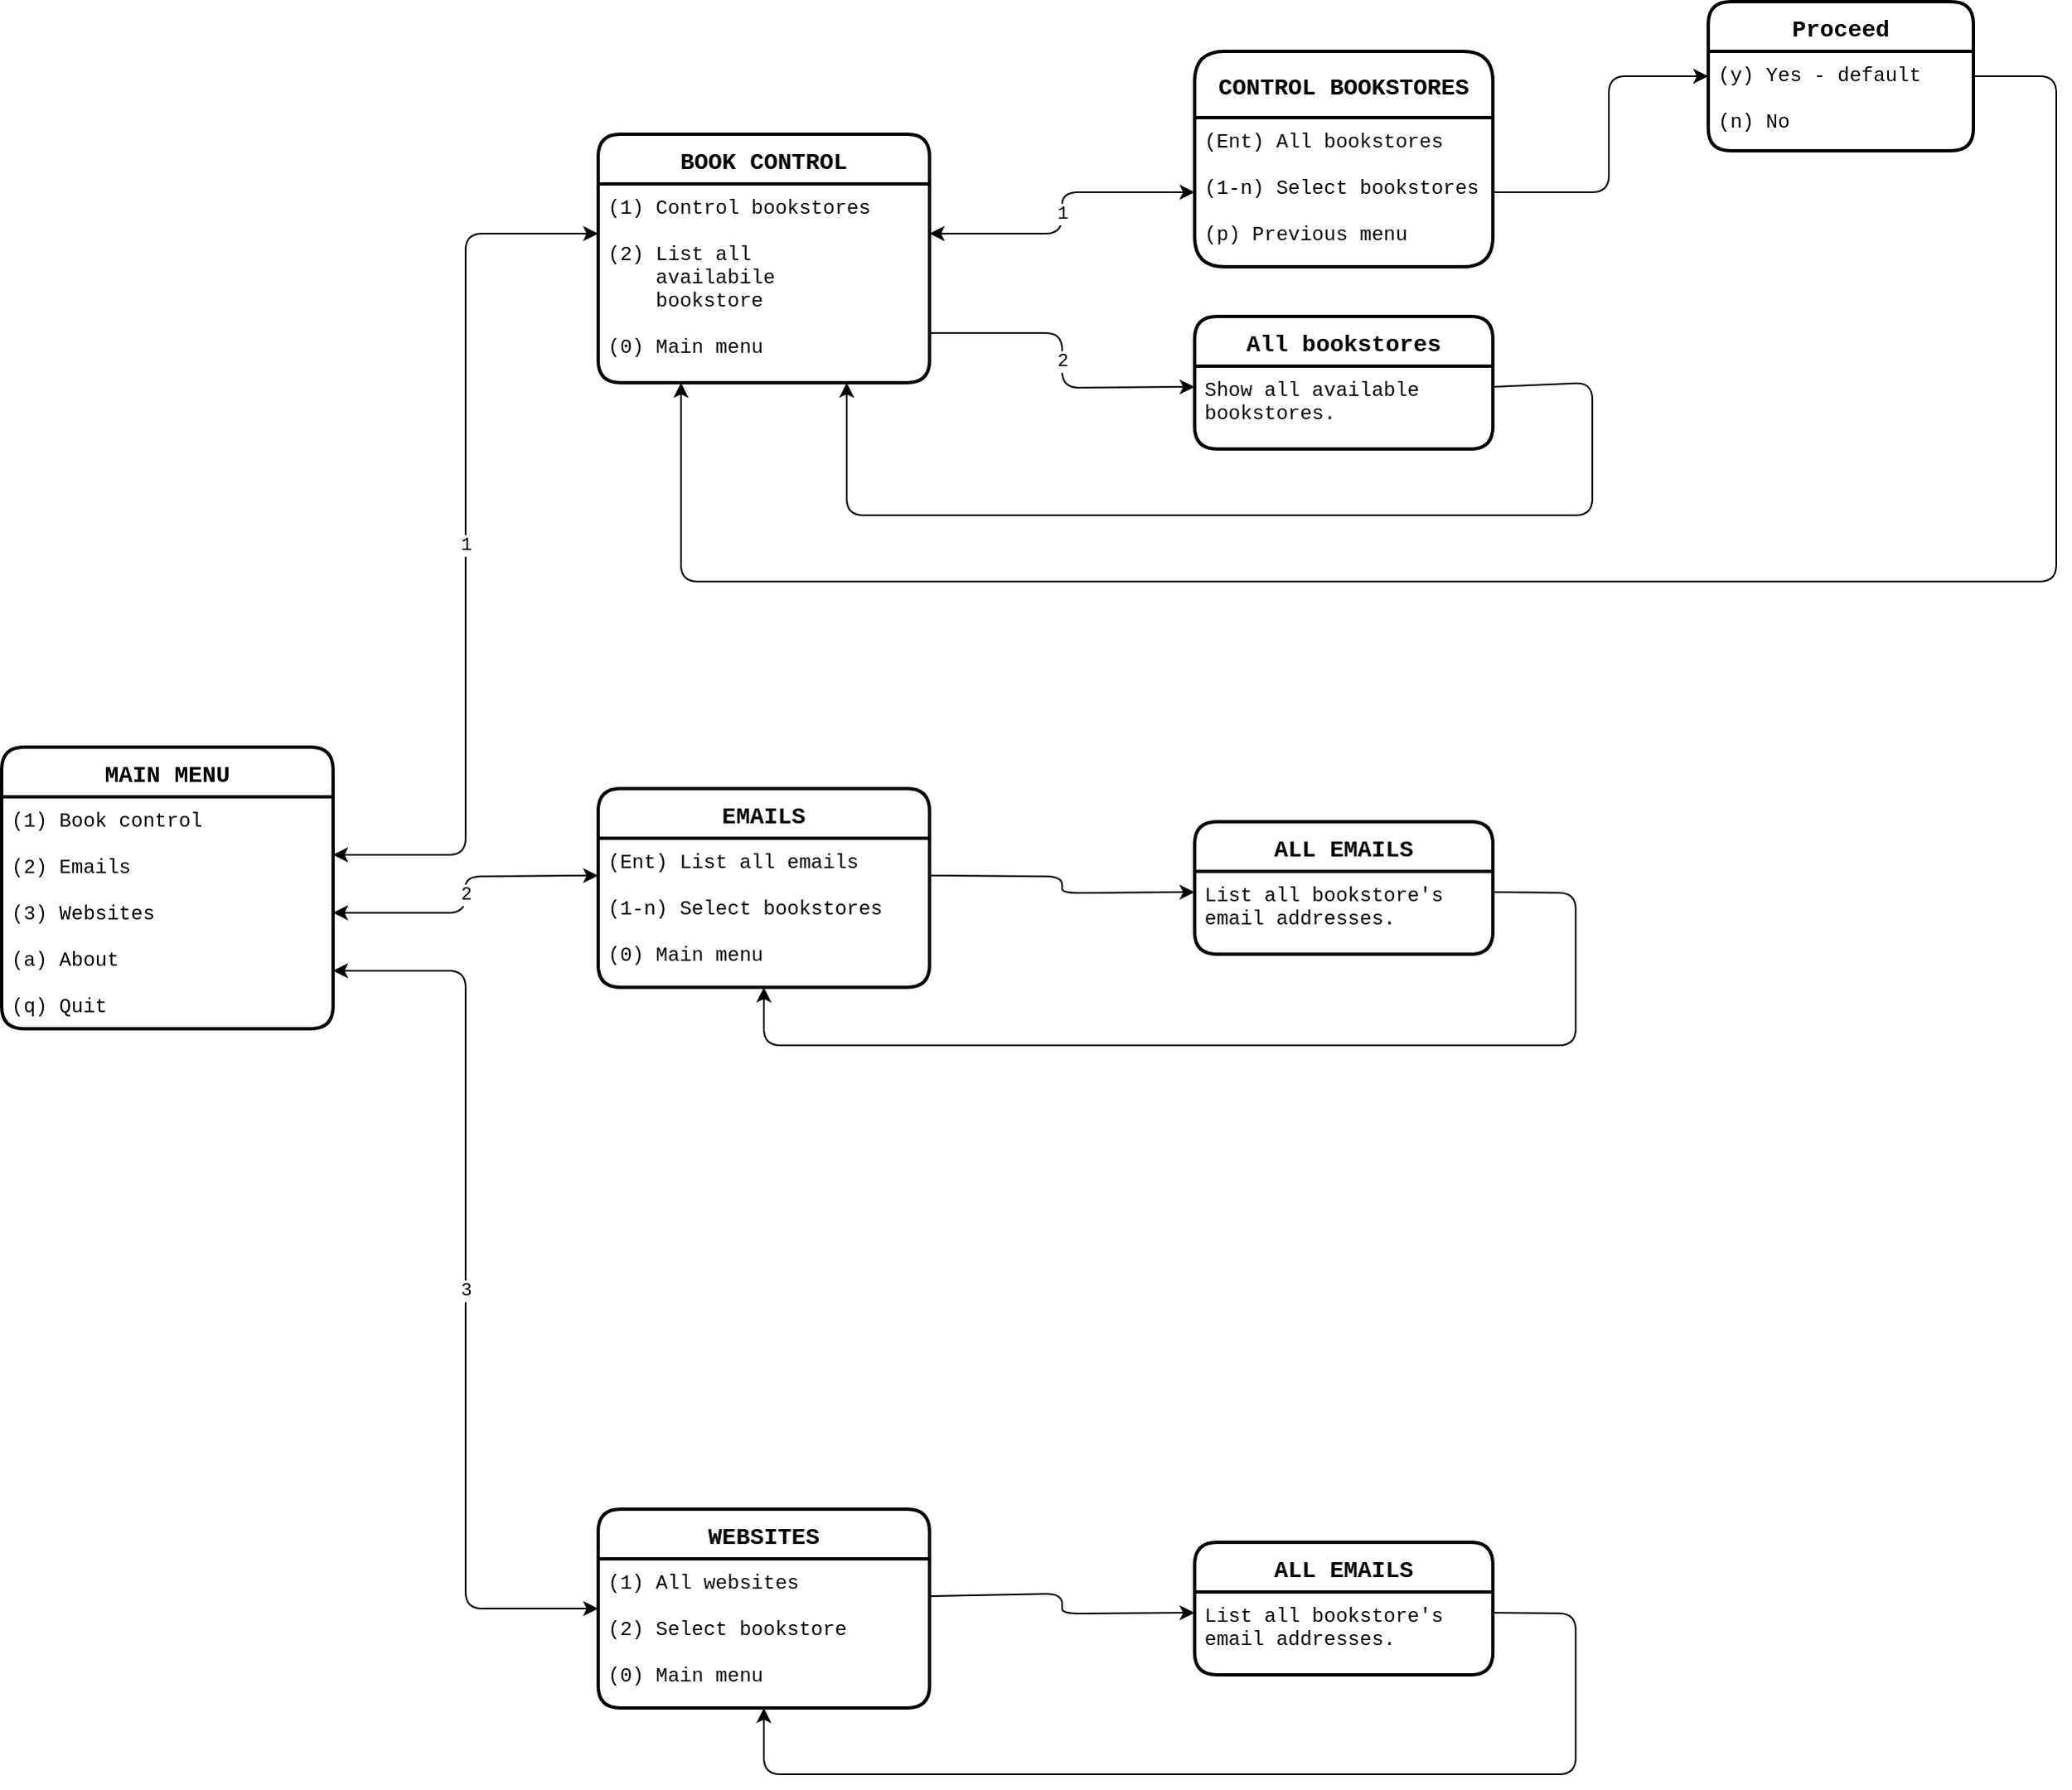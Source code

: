 <mxfile version="13.7.9" type="device"><diagram id="tbAZTD89gCoS6M2DAo-D" name="Page-1"><mxGraphModel dx="1394" dy="822" grid="1" gridSize="10" guides="1" tooltips="1" connect="1" arrows="1" fold="1" page="1" pageScale="1" pageWidth="2336" pageHeight="1654" math="0" shadow="0"><root><mxCell id="0"/><mxCell id="1" parent="0"/><mxCell id="nViecjyoPrWK80gx9pMB-32" value="WEBSITES" style="swimlane;childLayout=stackLayout;horizontal=1;startSize=30;horizontalStack=0;rounded=1;fontSize=14;fontStyle=1;strokeWidth=2;resizeParent=0;resizeLast=1;shadow=0;dashed=0;align=center;glass=0;labelBackgroundColor=#ffffff;fontFamily=Courier New;" parent="1" vertex="1"><mxGeometry x="440" y="1120" width="200" height="120" as="geometry"/></mxCell><mxCell id="nViecjyoPrWK80gx9pMB-33" value="(1) All websites &#10;&#10;(2) Select bookstore&#10;&#10;(0) Main menu" style="align=left;strokeColor=none;fillColor=none;spacingLeft=4;fontSize=12;verticalAlign=top;resizable=0;rotatable=0;part=1;fontFamily=Courier New;" parent="nViecjyoPrWK80gx9pMB-32" vertex="1"><mxGeometry y="30" width="200" height="90" as="geometry"/></mxCell><mxCell id="nViecjyoPrWK80gx9pMB-34" value="MAIN MENU" style="swimlane;childLayout=stackLayout;horizontal=1;startSize=30;horizontalStack=0;rounded=1;fontSize=14;fontStyle=1;strokeWidth=2;resizeParent=0;resizeLast=1;shadow=0;dashed=0;align=center;glass=0;labelBackgroundColor=#FFFFFF;fontFamily=Courier New;" parent="1" vertex="1"><mxGeometry x="80" y="660" width="200" height="170" as="geometry"><mxRectangle x="80" y="660" width="120" height="30" as="alternateBounds"/></mxGeometry></mxCell><mxCell id="nViecjyoPrWK80gx9pMB-35" value="(1) Book control&#10;&#10;(2) Emails&#10;&#10;(3) Websites&#10;&#10;(a) About&#10;&#10;(q) Quit" style="align=left;strokeColor=none;fillColor=none;spacingLeft=4;fontSize=12;verticalAlign=top;resizable=0;rotatable=0;part=1;fontFamily=Courier New;labelBackgroundColor=none;" parent="nViecjyoPrWK80gx9pMB-34" vertex="1"><mxGeometry y="30" width="200" height="140" as="geometry"/></mxCell><mxCell id="nViecjyoPrWK80gx9pMB-36" value="EMAILS" style="swimlane;childLayout=stackLayout;horizontal=1;startSize=30;horizontalStack=0;rounded=1;fontSize=14;fontStyle=1;strokeWidth=2;resizeParent=0;resizeLast=1;shadow=0;dashed=0;align=center;glass=0;labelBackgroundColor=#ffffff;fontFamily=Courier New;" parent="1" vertex="1"><mxGeometry x="440" y="685" width="200" height="120" as="geometry"><mxRectangle x="440" y="670" width="80" height="30" as="alternateBounds"/></mxGeometry></mxCell><mxCell id="nViecjyoPrWK80gx9pMB-37" value="(Ent) List all emails&#10;&#10;(1-n) Select bookstores&#10;&#10;(0) Main menu" style="align=left;strokeColor=none;fillColor=none;spacingLeft=4;fontSize=12;verticalAlign=top;resizable=0;rotatable=0;part=1;fontFamily=Courier New;" parent="nViecjyoPrWK80gx9pMB-36" vertex="1"><mxGeometry y="30" width="200" height="90" as="geometry"/></mxCell><mxCell id="nViecjyoPrWK80gx9pMB-43" value="BOOK CONTROL" style="swimlane;childLayout=stackLayout;horizontal=1;startSize=30;horizontalStack=0;rounded=1;fontSize=14;fontStyle=1;strokeWidth=2;resizeParent=0;resizeLast=1;shadow=0;dashed=0;align=center;glass=0;labelBackgroundColor=#ffffff;fontFamily=Courier New;" parent="1" vertex="1"><mxGeometry x="440" y="290" width="200" height="150" as="geometry"><mxRectangle x="440" y="280" width="140" height="30" as="alternateBounds"/></mxGeometry></mxCell><mxCell id="nViecjyoPrWK80gx9pMB-44" value="(1) Control bookstores&#10;&#10;(2) List all &#10;    availabile &#10;    bookstore&#10;&#10;(0) Main menu" style="align=left;strokeColor=none;fillColor=none;spacingLeft=4;fontSize=12;verticalAlign=top;resizable=0;rotatable=0;part=1;fontFamily=Courier New;" parent="nViecjyoPrWK80gx9pMB-43" vertex="1"><mxGeometry y="30" width="200" height="120" as="geometry"/></mxCell><mxCell id="nViecjyoPrWK80gx9pMB-49" value="1" style="endArrow=classic;startArrow=classic;html=1;fontFamily=Courier New;exitX=1;exitY=0.25;exitDx=0;exitDy=0;entryX=0;entryY=0.25;entryDx=0;entryDy=0;" parent="1" source="nViecjyoPrWK80gx9pMB-35" target="nViecjyoPrWK80gx9pMB-44" edge="1"><mxGeometry width="50" height="50" relative="1" as="geometry"><mxPoint x="560" y="860" as="sourcePoint"/><mxPoint x="610" y="810" as="targetPoint"/><Array as="points"><mxPoint x="360" y="725"/><mxPoint x="360" y="350"/></Array></mxGeometry></mxCell><mxCell id="nViecjyoPrWK80gx9pMB-50" value="2" style="endArrow=classic;startArrow=classic;html=1;fontFamily=Courier New;exitX=1;exitY=0.5;exitDx=0;exitDy=0;entryX=0;entryY=0.25;entryDx=0;entryDy=0;" parent="1" source="nViecjyoPrWK80gx9pMB-35" target="nViecjyoPrWK80gx9pMB-37" edge="1"><mxGeometry width="50" height="50" relative="1" as="geometry"><mxPoint x="690" y="900" as="sourcePoint"/><mxPoint x="740" y="850" as="targetPoint"/><Array as="points"><mxPoint x="360" y="760"/><mxPoint x="360" y="738"/></Array></mxGeometry></mxCell><mxCell id="nViecjyoPrWK80gx9pMB-51" value="3" style="endArrow=classic;startArrow=classic;html=1;fontFamily=Courier New;exitX=1;exitY=0.75;exitDx=0;exitDy=0;entryX=0;entryY=0.5;entryDx=0;entryDy=0;" parent="1" source="nViecjyoPrWK80gx9pMB-35" target="nViecjyoPrWK80gx9pMB-32" edge="1"><mxGeometry width="50" height="50" relative="1" as="geometry"><mxPoint x="440" y="860" as="sourcePoint"/><mxPoint x="490" y="810" as="targetPoint"/><Array as="points"><mxPoint x="360" y="795"/><mxPoint x="360" y="1180"/></Array></mxGeometry></mxCell><mxCell id="nViecjyoPrWK80gx9pMB-53" value="Proceed" style="swimlane;childLayout=stackLayout;horizontal=1;startSize=30;horizontalStack=0;rounded=1;fontSize=14;fontStyle=1;strokeWidth=2;resizeParent=0;resizeLast=1;shadow=0;dashed=0;align=center;glass=0;labelBackgroundColor=#ffffff;fontFamily=Courier New;" parent="1" vertex="1"><mxGeometry x="1110" y="210" width="160" height="90" as="geometry"/></mxCell><mxCell id="nViecjyoPrWK80gx9pMB-54" value="(y) Yes - default&#10;&#10;(n) No" style="align=left;strokeColor=none;fillColor=none;spacingLeft=4;fontSize=12;verticalAlign=top;resizable=0;rotatable=0;part=1;fontFamily=Courier New;" parent="nViecjyoPrWK80gx9pMB-53" vertex="1"><mxGeometry y="30" width="160" height="60" as="geometry"/></mxCell><mxCell id="nViecjyoPrWK80gx9pMB-56" value="CONTROL BOOKSTORES" style="swimlane;childLayout=stackLayout;horizontal=1;startSize=40;horizontalStack=0;rounded=1;fontSize=14;fontStyle=1;strokeWidth=2;resizeParent=0;resizeLast=1;shadow=0;dashed=0;align=center;glass=0;labelBackgroundColor=#ffffff;fontFamily=Courier New;" parent="1" vertex="1"><mxGeometry x="800" y="240" width="180" height="130" as="geometry"/></mxCell><mxCell id="nViecjyoPrWK80gx9pMB-57" value="(Ent) All bookstores&#10;&#10;(1-n) Select bookstores&#10;&#10;(p) Previous menu" style="align=left;strokeColor=none;fillColor=none;spacingLeft=4;fontSize=12;verticalAlign=top;resizable=0;rotatable=0;part=1;fontFamily=Courier New;" parent="nViecjyoPrWK80gx9pMB-56" vertex="1"><mxGeometry y="40" width="180" height="90" as="geometry"/></mxCell><mxCell id="ihFCC-KJtPKFBY0iy07p-3" value="All bookstores" style="swimlane;childLayout=stackLayout;horizontal=1;startSize=30;horizontalStack=0;rounded=1;fontSize=14;fontStyle=1;strokeWidth=2;resizeParent=0;resizeLast=1;shadow=0;dashed=0;align=center;glass=0;labelBackgroundColor=#ffffff;fontFamily=Courier New;" parent="1" vertex="1"><mxGeometry x="800" y="400" width="180" height="80" as="geometry"/></mxCell><mxCell id="ihFCC-KJtPKFBY0iy07p-4" value="Show all available&#10;bookstores." style="align=left;strokeColor=none;fillColor=none;spacingLeft=4;fontSize=12;verticalAlign=top;resizable=0;rotatable=0;part=1;fontFamily=Courier New;" parent="ihFCC-KJtPKFBY0iy07p-3" vertex="1"><mxGeometry y="30" width="180" height="50" as="geometry"/></mxCell><mxCell id="ihFCC-KJtPKFBY0iy07p-5" value="1" style="endArrow=classic;startArrow=classic;html=1;fontFamily=Courier New;entryX=0;entryY=0.5;entryDx=0;entryDy=0;exitX=1;exitY=0.25;exitDx=0;exitDy=0;" parent="1" source="nViecjyoPrWK80gx9pMB-44" target="nViecjyoPrWK80gx9pMB-57" edge="1"><mxGeometry width="50" height="50" relative="1" as="geometry"><mxPoint x="680" y="350" as="sourcePoint"/><mxPoint x="720" y="360" as="targetPoint"/><Array as="points"><mxPoint x="720" y="350"/><mxPoint x="720" y="325"/></Array></mxGeometry></mxCell><mxCell id="ihFCC-KJtPKFBY0iy07p-10" value="2" style="endArrow=classic;html=1;fontFamily=Courier New;exitX=1;exitY=0.75;exitDx=0;exitDy=0;entryX=0;entryY=0.25;entryDx=0;entryDy=0;" parent="1" source="nViecjyoPrWK80gx9pMB-44" target="ihFCC-KJtPKFBY0iy07p-4" edge="1"><mxGeometry width="50" height="50" relative="1" as="geometry"><mxPoint x="1100" y="440" as="sourcePoint"/><mxPoint x="1150" y="390" as="targetPoint"/><Array as="points"><mxPoint x="720" y="410"/><mxPoint x="720" y="443"/></Array></mxGeometry></mxCell><mxCell id="ihFCC-KJtPKFBY0iy07p-12" value="" style="endArrow=classic;html=1;fontFamily=Courier New;exitX=1;exitY=0.25;exitDx=0;exitDy=0;entryX=0.75;entryY=1;entryDx=0;entryDy=0;" parent="1" source="ihFCC-KJtPKFBY0iy07p-4" target="nViecjyoPrWK80gx9pMB-44" edge="1"><mxGeometry width="50" height="50" relative="1" as="geometry"><mxPoint x="750" y="460" as="sourcePoint"/><mxPoint x="800" y="410" as="targetPoint"/><Array as="points"><mxPoint x="1040" y="440"/><mxPoint x="1040" y="520"/><mxPoint x="590" y="520"/></Array></mxGeometry></mxCell><mxCell id="ihFCC-KJtPKFBY0iy07p-13" value="" style="endArrow=classic;html=1;fontFamily=Courier New;entryX=0;entryY=0.25;entryDx=0;entryDy=0;exitX=1;exitY=0.5;exitDx=0;exitDy=0;" parent="1" source="nViecjyoPrWK80gx9pMB-57" target="nViecjyoPrWK80gx9pMB-54" edge="1"><mxGeometry width="50" height="50" relative="1" as="geometry"><mxPoint x="750" y="460" as="sourcePoint"/><mxPoint x="800" y="410" as="targetPoint"/><Array as="points"><mxPoint x="1050" y="325"/><mxPoint x="1050" y="255"/></Array></mxGeometry></mxCell><mxCell id="ihFCC-KJtPKFBY0iy07p-14" value="" style="endArrow=classic;html=1;fontFamily=Courier New;exitX=1;exitY=0.25;exitDx=0;exitDy=0;entryX=0.25;entryY=1;entryDx=0;entryDy=0;rounded=1;jumpStyle=none;" parent="1" source="nViecjyoPrWK80gx9pMB-54" target="nViecjyoPrWK80gx9pMB-44" edge="1"><mxGeometry width="50" height="50" relative="1" as="geometry"><mxPoint x="960" y="640" as="sourcePoint"/><mxPoint x="1010" y="590" as="targetPoint"/><Array as="points"><mxPoint x="1320" y="255"/><mxPoint x="1320" y="560"/><mxPoint x="490" y="560"/></Array></mxGeometry></mxCell><mxCell id="377ecKhKILIvisqWKLen-9" value="" style="endArrow=classic;html=1;fontFamily=Courier New;entryX=0;entryY=0.25;entryDx=0;entryDy=0;exitX=1;exitY=0.25;exitDx=0;exitDy=0;" edge="1" parent="1" source="nViecjyoPrWK80gx9pMB-37" target="ihFCC-KJtPKFBY0iy07p-17"><mxGeometry width="50" height="50" relative="1" as="geometry"><mxPoint x="610" y="930" as="sourcePoint"/><mxPoint x="660" y="880" as="targetPoint"/><Array as="points"><mxPoint x="720" y="738"/><mxPoint x="720" y="748"/></Array></mxGeometry></mxCell><mxCell id="ihFCC-KJtPKFBY0iy07p-16" value="ALL EMAILS" style="swimlane;childLayout=stackLayout;horizontal=1;startSize=30;horizontalStack=0;rounded=1;fontSize=14;fontStyle=1;strokeWidth=2;resizeParent=0;resizeLast=1;shadow=0;dashed=0;align=center;glass=0;labelBackgroundColor=#ffffff;fontFamily=Courier New;" parent="1" vertex="1"><mxGeometry x="800" y="705" width="180" height="80" as="geometry"/></mxCell><mxCell id="ihFCC-KJtPKFBY0iy07p-17" value="List all bookstore's&#10;email addresses." style="align=left;strokeColor=none;fillColor=none;spacingLeft=4;fontSize=12;verticalAlign=top;resizable=0;rotatable=0;part=1;fontFamily=Courier New;" parent="ihFCC-KJtPKFBY0iy07p-16" vertex="1"><mxGeometry y="30" width="180" height="50" as="geometry"/></mxCell><mxCell id="377ecKhKILIvisqWKLen-10" value="ALL EMAILS" style="swimlane;childLayout=stackLayout;horizontal=1;startSize=30;horizontalStack=0;rounded=1;fontSize=14;fontStyle=1;strokeWidth=2;resizeParent=0;resizeLast=1;shadow=0;dashed=0;align=center;glass=0;labelBackgroundColor=#ffffff;fontFamily=Courier New;" vertex="1" parent="1"><mxGeometry x="800" y="1140" width="180" height="80" as="geometry"/></mxCell><mxCell id="377ecKhKILIvisqWKLen-11" value="List all bookstore's&#10;email addresses." style="align=left;strokeColor=none;fillColor=none;spacingLeft=4;fontSize=12;verticalAlign=top;resizable=0;rotatable=0;part=1;fontFamily=Courier New;" vertex="1" parent="377ecKhKILIvisqWKLen-10"><mxGeometry y="30" width="180" height="50" as="geometry"/></mxCell><mxCell id="377ecKhKILIvisqWKLen-15" value="" style="endArrow=classic;html=1;fontFamily=Courier New;entryX=0;entryY=0.25;entryDx=0;entryDy=0;exitX=1;exitY=0.25;exitDx=0;exitDy=0;" edge="1" parent="1" source="nViecjyoPrWK80gx9pMB-33" target="377ecKhKILIvisqWKLen-11"><mxGeometry width="50" height="50" relative="1" as="geometry"><mxPoint x="650" y="1171" as="sourcePoint"/><mxPoint x="800" y="1180" as="targetPoint"/><Array as="points"><mxPoint x="720" y="1171"/><mxPoint x="720" y="1183"/></Array></mxGeometry></mxCell><mxCell id="377ecKhKILIvisqWKLen-16" value="" style="endArrow=classic;html=1;fontFamily=Courier New;entryX=0.5;entryY=1;entryDx=0;entryDy=0;exitX=1;exitY=0.25;exitDx=0;exitDy=0;" edge="1" parent="1" source="ihFCC-KJtPKFBY0iy07p-17" target="nViecjyoPrWK80gx9pMB-37"><mxGeometry width="50" height="50" relative="1" as="geometry"><mxPoint x="670" y="960" as="sourcePoint"/><mxPoint x="720" y="910" as="targetPoint"/><Array as="points"><mxPoint x="1030" y="748"/><mxPoint x="1030" y="840"/><mxPoint x="540" y="840"/></Array></mxGeometry></mxCell><mxCell id="377ecKhKILIvisqWKLen-17" value="" style="endArrow=classic;html=1;fontFamily=Courier New;exitX=1;exitY=0.25;exitDx=0;exitDy=0;entryX=0.5;entryY=1;entryDx=0;entryDy=0;" edge="1" parent="1" source="377ecKhKILIvisqWKLen-11" target="nViecjyoPrWK80gx9pMB-33"><mxGeometry width="50" height="50" relative="1" as="geometry"><mxPoint x="670" y="960" as="sourcePoint"/><mxPoint x="720" y="910" as="targetPoint"/><Array as="points"><mxPoint x="1030" y="1183"/><mxPoint x="1030" y="1280"/><mxPoint x="540" y="1280"/></Array></mxGeometry></mxCell></root></mxGraphModel></diagram></mxfile>